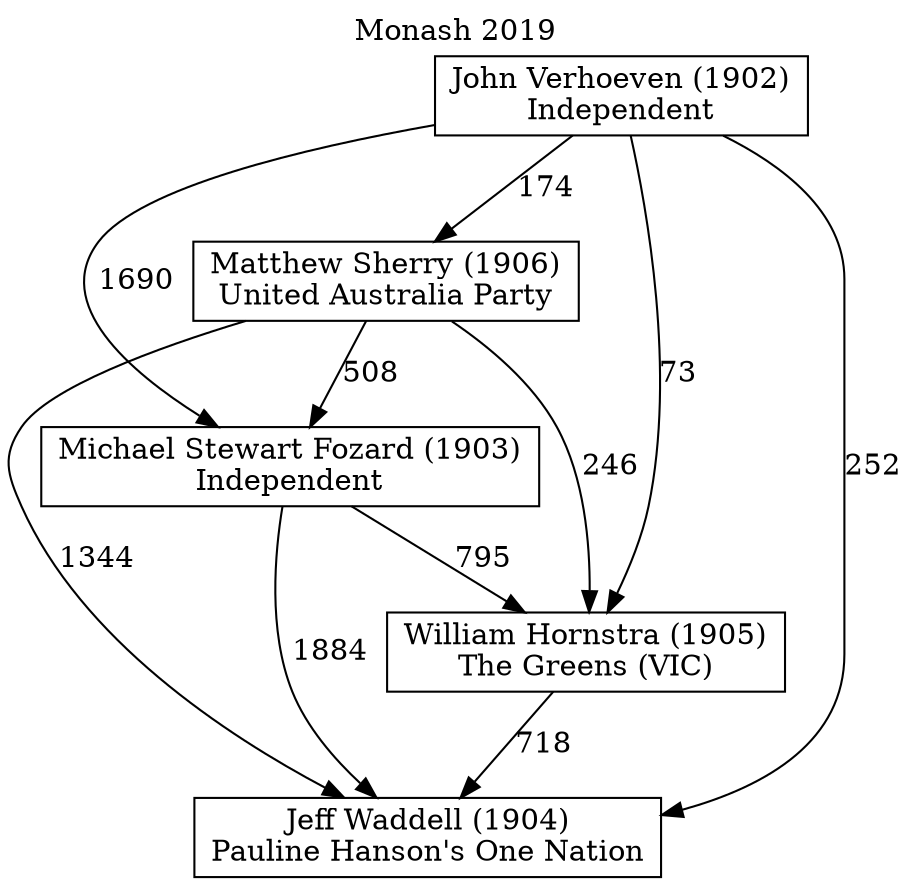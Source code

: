 // House preference flow
digraph "Jeff Waddell (1904)_Monash_2019" {
	graph [label="Monash 2019" labelloc=t mclimit=10]
	node [shape=box]
	"Jeff Waddell (1904)" [label="Jeff Waddell (1904)
Pauline Hanson's One Nation"]
	"William Hornstra (1905)" [label="William Hornstra (1905)
The Greens (VIC)"]
	"Michael Stewart Fozard (1903)" [label="Michael Stewart Fozard (1903)
Independent"]
	"Matthew Sherry (1906)" [label="Matthew Sherry (1906)
United Australia Party"]
	"John Verhoeven (1902)" [label="John Verhoeven (1902)
Independent"]
	"William Hornstra (1905)" -> "Jeff Waddell (1904)" [label=718]
	"Michael Stewart Fozard (1903)" -> "William Hornstra (1905)" [label=795]
	"Matthew Sherry (1906)" -> "Michael Stewart Fozard (1903)" [label=508]
	"John Verhoeven (1902)" -> "Matthew Sherry (1906)" [label=174]
	"Michael Stewart Fozard (1903)" -> "Jeff Waddell (1904)" [label=1884]
	"Matthew Sherry (1906)" -> "Jeff Waddell (1904)" [label=1344]
	"John Verhoeven (1902)" -> "Jeff Waddell (1904)" [label=252]
	"John Verhoeven (1902)" -> "Michael Stewart Fozard (1903)" [label=1690]
	"Matthew Sherry (1906)" -> "William Hornstra (1905)" [label=246]
	"John Verhoeven (1902)" -> "William Hornstra (1905)" [label=73]
}
